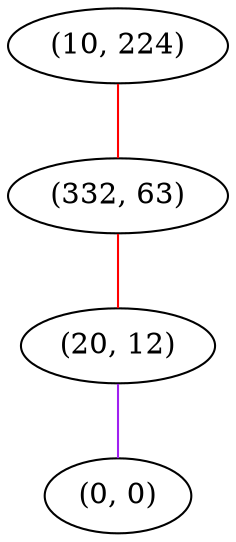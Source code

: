 graph "" {
"(10, 224)";
"(332, 63)";
"(20, 12)";
"(0, 0)";
"(10, 224)" -- "(332, 63)"  [color=red, key=0, weight=1];
"(332, 63)" -- "(20, 12)"  [color=red, key=0, weight=1];
"(20, 12)" -- "(0, 0)"  [color=purple, key=0, weight=4];
}
